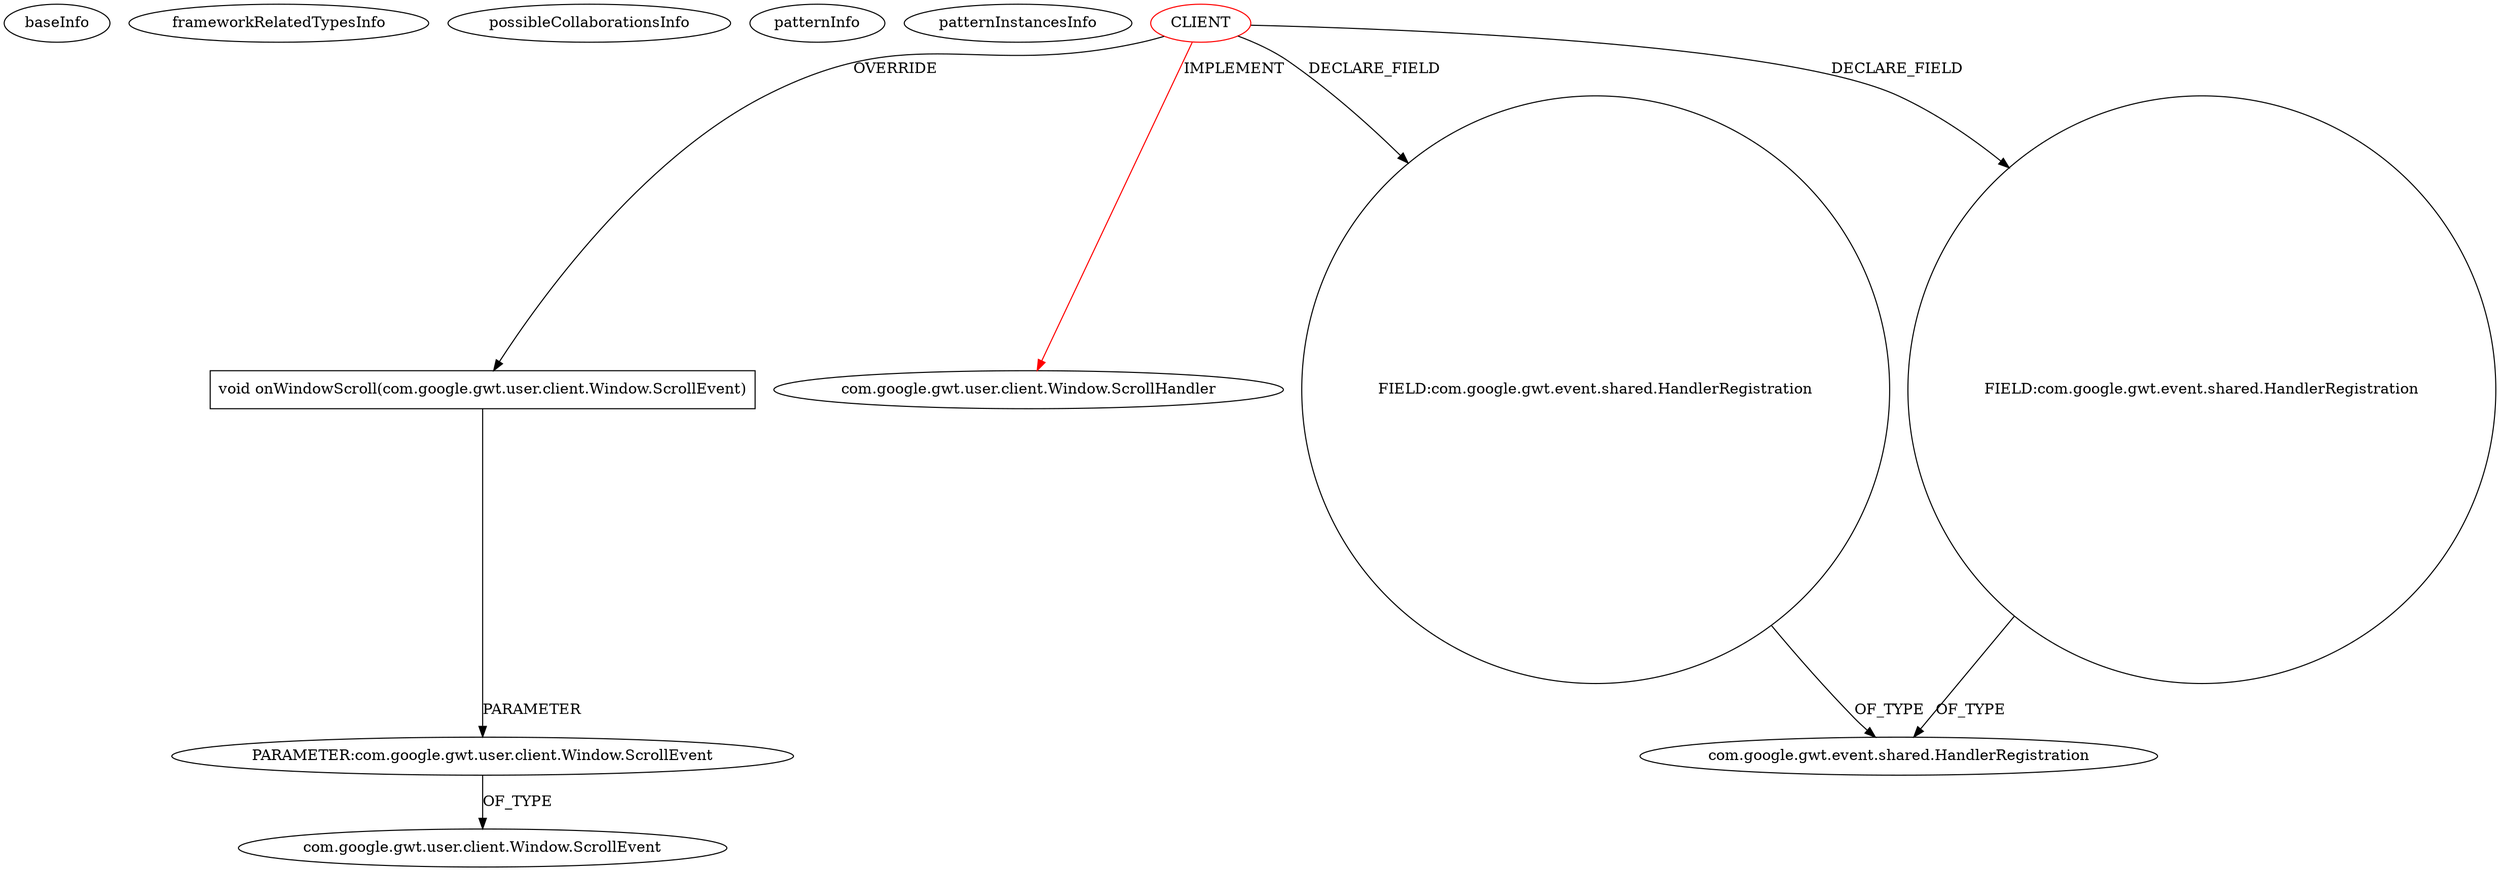 digraph {
baseInfo[graphId=1434,category="pattern",isAnonymous=false,possibleRelation=false]
frameworkRelatedTypesInfo[0="com.google.gwt.user.client.Window.ScrollHandler"]
possibleCollaborationsInfo[]
patternInfo[frequency=2.0,patternRootClient=0]
patternInstancesInfo[0="jhudson8-gwt-jquery-ui~/jhudson8-gwt-jquery-ui/gwt-jquery-ui-master/core/gwt-jquery-ui-mobile/src/main/java/com/google/gwt/jquery/mobile/ui/HeaderBar.java~HeaderBar~3190",1="jhudson8-gwt-jquery-ui~/jhudson8-gwt-jquery-ui/gwt-jquery-ui-master/core/gwt-jquery-ui-mobile/src/main/java/com/google/gwt/jquery/mobile/ui/FooterBar.java~FooterBar~3174"]
6[label="void onWindowScroll(com.google.gwt.user.client.Window.ScrollEvent)",vertexType="OVERRIDING_METHOD_DECLARATION",isFrameworkType=false,shape=box]
0[label="CLIENT",vertexType="ROOT_CLIENT_CLASS_DECLARATION",isFrameworkType=false,color=red]
1[label="com.google.gwt.user.client.Window.ScrollHandler",vertexType="FRAMEWORK_INTERFACE_TYPE",isFrameworkType=false]
7[label="PARAMETER:com.google.gwt.user.client.Window.ScrollEvent",vertexType="PARAMETER_DECLARATION",isFrameworkType=false]
8[label="com.google.gwt.user.client.Window.ScrollEvent",vertexType="FRAMEWORK_CLASS_TYPE",isFrameworkType=false]
4[label="FIELD:com.google.gwt.event.shared.HandlerRegistration",vertexType="FIELD_DECLARATION",isFrameworkType=false,shape=circle]
3[label="com.google.gwt.event.shared.HandlerRegistration",vertexType="FRAMEWORK_INTERFACE_TYPE",isFrameworkType=false]
2[label="FIELD:com.google.gwt.event.shared.HandlerRegistration",vertexType="FIELD_DECLARATION",isFrameworkType=false,shape=circle]
7->8[label="OF_TYPE"]
2->3[label="OF_TYPE"]
0->2[label="DECLARE_FIELD"]
6->7[label="PARAMETER"]
0->4[label="DECLARE_FIELD"]
4->3[label="OF_TYPE"]
0->6[label="OVERRIDE"]
0->1[label="IMPLEMENT",color=red]
}
